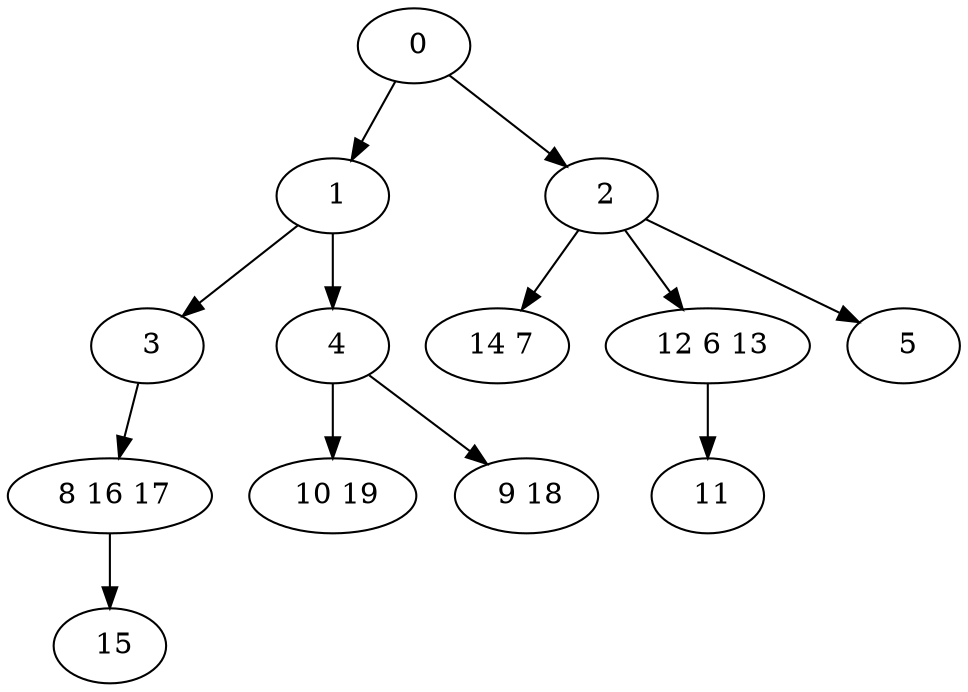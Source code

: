 digraph mytree {
" 0" -> " 1";
" 0" -> " 2";
" 1" -> " 3";
" 1" -> " 4";
" 2" -> " 14 7";
" 2" -> " 12 6 13";
" 2" -> " 5";
" 3" -> " 8 16 17";
" 4" -> " 10 19";
" 4" -> " 9 18";
" 14 7";
" 12 6 13" -> " 11";
" 5";
" 10 19";
" 9 18";
" 8 16 17" -> " 15";
" 15";
" 11";
}
